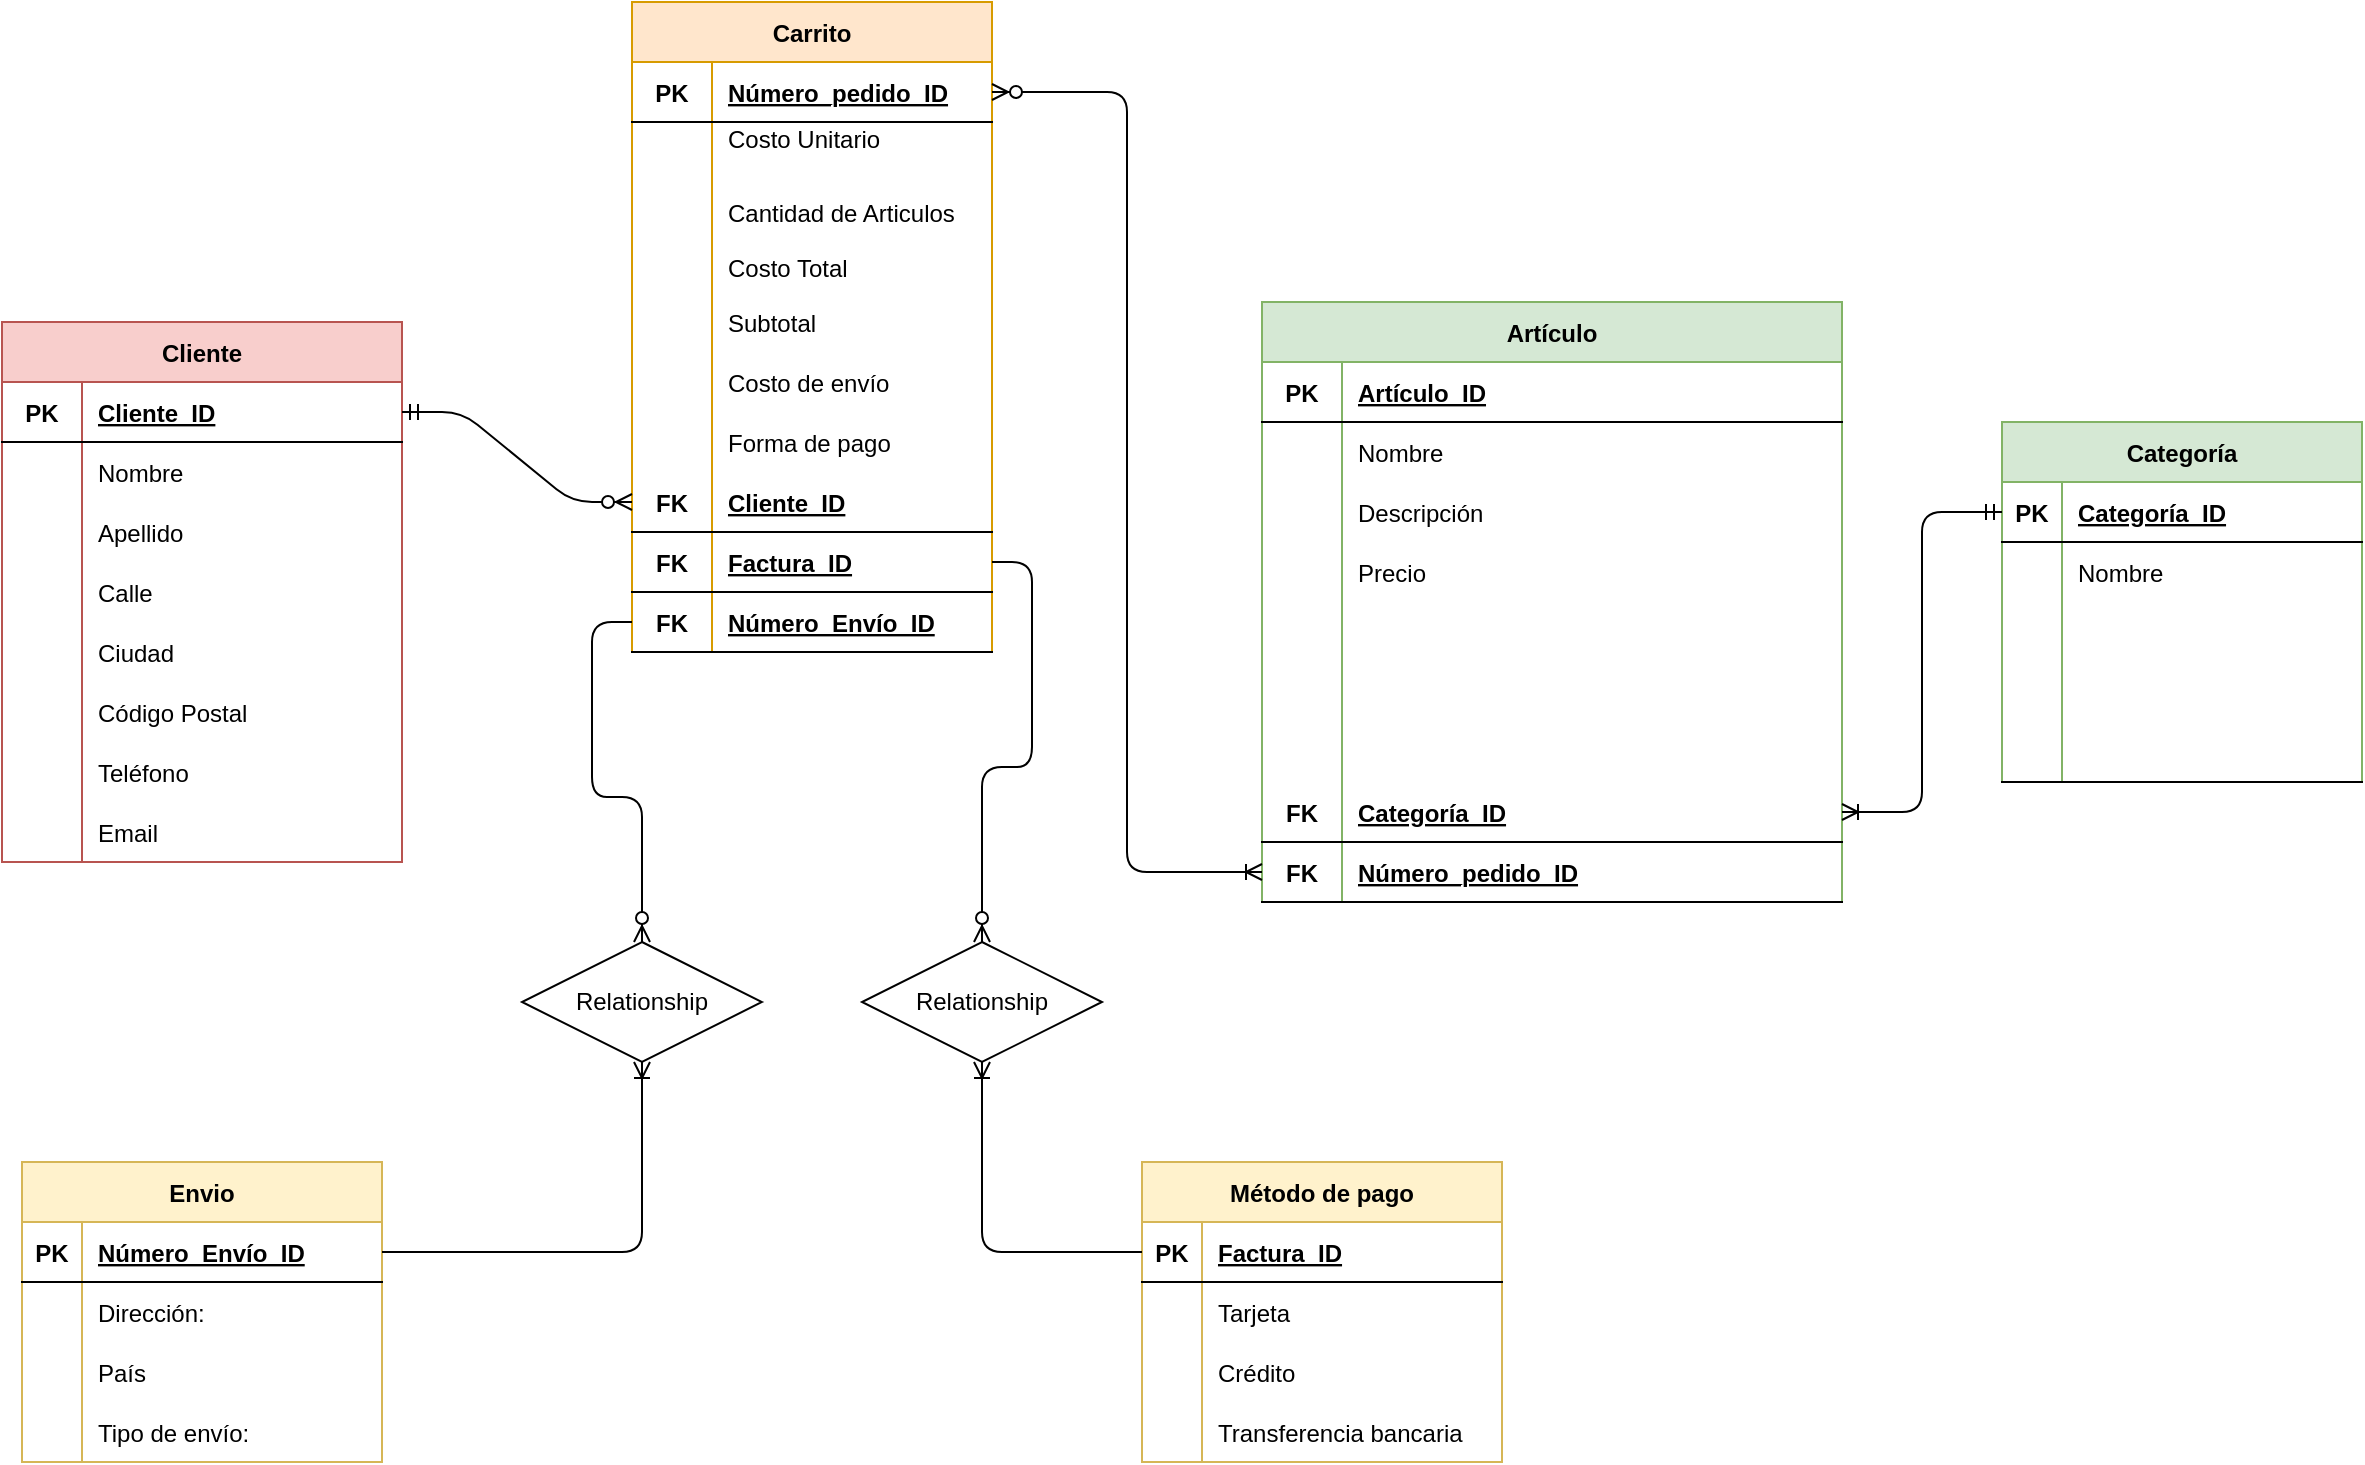 <mxfile version="14.9.6" type="github">
  <diagram id="R2lEEEUBdFMjLlhIrx00" name="Page-1">
    <mxGraphModel dx="1422" dy="1892" grid="1" gridSize="10" guides="1" tooltips="1" connect="1" arrows="1" fold="1" page="1" pageScale="1" pageWidth="850" pageHeight="1100" math="0" shadow="0" extFonts="Permanent Marker^https://fonts.googleapis.com/css?family=Permanent+Marker">
      <root>
        <mxCell id="0" />
        <mxCell id="1" parent="0" />
        <mxCell id="8qMZSl2w72M0ZXSHSbLx-2" value="Cliente" style="shape=table;startSize=30;container=1;collapsible=1;childLayout=tableLayout;fixedRows=1;rowLines=0;fontStyle=1;align=center;resizeLast=1;fillColor=#f8cecc;strokeColor=#b85450;" parent="1" vertex="1">
          <mxGeometry x="20" y="-200" width="200" height="270" as="geometry" />
        </mxCell>
        <mxCell id="8qMZSl2w72M0ZXSHSbLx-3" value="" style="shape=partialRectangle;collapsible=0;dropTarget=0;pointerEvents=0;fillColor=none;top=0;left=0;bottom=1;right=0;points=[[0,0.5],[1,0.5]];portConstraint=eastwest;" parent="8qMZSl2w72M0ZXSHSbLx-2" vertex="1">
          <mxGeometry y="30" width="200" height="30" as="geometry" />
        </mxCell>
        <mxCell id="8qMZSl2w72M0ZXSHSbLx-4" value="PK" style="shape=partialRectangle;connectable=0;fillColor=none;top=0;left=0;bottom=0;right=0;fontStyle=1;overflow=hidden;" parent="8qMZSl2w72M0ZXSHSbLx-3" vertex="1">
          <mxGeometry width="40" height="30" as="geometry" />
        </mxCell>
        <mxCell id="8qMZSl2w72M0ZXSHSbLx-5" value="Cliente_ID" style="shape=partialRectangle;connectable=0;fillColor=none;top=0;left=0;bottom=0;right=0;align=left;spacingLeft=6;fontStyle=5;overflow=hidden;" parent="8qMZSl2w72M0ZXSHSbLx-3" vertex="1">
          <mxGeometry x="40" width="160" height="30" as="geometry" />
        </mxCell>
        <mxCell id="8qMZSl2w72M0ZXSHSbLx-6" value="" style="shape=partialRectangle;collapsible=0;dropTarget=0;pointerEvents=0;fillColor=none;top=0;left=0;bottom=0;right=0;points=[[0,0.5],[1,0.5]];portConstraint=eastwest;" parent="8qMZSl2w72M0ZXSHSbLx-2" vertex="1">
          <mxGeometry y="60" width="200" height="30" as="geometry" />
        </mxCell>
        <mxCell id="8qMZSl2w72M0ZXSHSbLx-7" value="" style="shape=partialRectangle;connectable=0;fillColor=none;top=0;left=0;bottom=0;right=0;editable=1;overflow=hidden;" parent="8qMZSl2w72M0ZXSHSbLx-6" vertex="1">
          <mxGeometry width="40" height="30" as="geometry" />
        </mxCell>
        <mxCell id="8qMZSl2w72M0ZXSHSbLx-8" value="Nombre" style="shape=partialRectangle;connectable=0;fillColor=none;top=0;left=0;bottom=0;right=0;align=left;spacingLeft=6;overflow=hidden;" parent="8qMZSl2w72M0ZXSHSbLx-6" vertex="1">
          <mxGeometry x="40" width="160" height="30" as="geometry" />
        </mxCell>
        <mxCell id="8qMZSl2w72M0ZXSHSbLx-9" value="" style="shape=partialRectangle;collapsible=0;dropTarget=0;pointerEvents=0;fillColor=none;top=0;left=0;bottom=0;right=0;points=[[0,0.5],[1,0.5]];portConstraint=eastwest;" parent="8qMZSl2w72M0ZXSHSbLx-2" vertex="1">
          <mxGeometry y="90" width="200" height="30" as="geometry" />
        </mxCell>
        <mxCell id="8qMZSl2w72M0ZXSHSbLx-10" value="" style="shape=partialRectangle;connectable=0;fillColor=none;top=0;left=0;bottom=0;right=0;editable=1;overflow=hidden;" parent="8qMZSl2w72M0ZXSHSbLx-9" vertex="1">
          <mxGeometry width="40" height="30" as="geometry" />
        </mxCell>
        <mxCell id="8qMZSl2w72M0ZXSHSbLx-11" value="Apellido" style="shape=partialRectangle;connectable=0;fillColor=none;top=0;left=0;bottom=0;right=0;align=left;spacingLeft=6;overflow=hidden;" parent="8qMZSl2w72M0ZXSHSbLx-9" vertex="1">
          <mxGeometry x="40" width="160" height="30" as="geometry" />
        </mxCell>
        <mxCell id="8qMZSl2w72M0ZXSHSbLx-12" value="" style="shape=partialRectangle;collapsible=0;dropTarget=0;pointerEvents=0;fillColor=none;top=0;left=0;bottom=0;right=0;points=[[0,0.5],[1,0.5]];portConstraint=eastwest;" parent="8qMZSl2w72M0ZXSHSbLx-2" vertex="1">
          <mxGeometry y="120" width="200" height="30" as="geometry" />
        </mxCell>
        <mxCell id="8qMZSl2w72M0ZXSHSbLx-13" value="" style="shape=partialRectangle;connectable=0;fillColor=none;top=0;left=0;bottom=0;right=0;editable=1;overflow=hidden;" parent="8qMZSl2w72M0ZXSHSbLx-12" vertex="1">
          <mxGeometry width="40" height="30" as="geometry" />
        </mxCell>
        <mxCell id="8qMZSl2w72M0ZXSHSbLx-14" value="Calle" style="shape=partialRectangle;connectable=0;fillColor=none;top=0;left=0;bottom=0;right=0;align=left;spacingLeft=6;overflow=hidden;" parent="8qMZSl2w72M0ZXSHSbLx-12" vertex="1">
          <mxGeometry x="40" width="160" height="30" as="geometry" />
        </mxCell>
        <mxCell id="8qMZSl2w72M0ZXSHSbLx-15" value="" style="shape=partialRectangle;collapsible=0;dropTarget=0;pointerEvents=0;fillColor=none;top=0;left=0;bottom=0;right=0;points=[[0,0.5],[1,0.5]];portConstraint=eastwest;" parent="8qMZSl2w72M0ZXSHSbLx-2" vertex="1">
          <mxGeometry y="150" width="200" height="30" as="geometry" />
        </mxCell>
        <mxCell id="8qMZSl2w72M0ZXSHSbLx-16" value="" style="shape=partialRectangle;connectable=0;fillColor=none;top=0;left=0;bottom=0;right=0;editable=1;overflow=hidden;" parent="8qMZSl2w72M0ZXSHSbLx-15" vertex="1">
          <mxGeometry width="40" height="30" as="geometry" />
        </mxCell>
        <mxCell id="8qMZSl2w72M0ZXSHSbLx-17" value="Ciudad" style="shape=partialRectangle;connectable=0;fillColor=none;top=0;left=0;bottom=0;right=0;align=left;spacingLeft=6;overflow=hidden;" parent="8qMZSl2w72M0ZXSHSbLx-15" vertex="1">
          <mxGeometry x="40" width="160" height="30" as="geometry" />
        </mxCell>
        <mxCell id="8qMZSl2w72M0ZXSHSbLx-41" value="" style="shape=partialRectangle;collapsible=0;dropTarget=0;pointerEvents=0;fillColor=none;top=0;left=0;bottom=0;right=0;points=[[0,0.5],[1,0.5]];portConstraint=eastwest;" parent="8qMZSl2w72M0ZXSHSbLx-2" vertex="1">
          <mxGeometry y="180" width="200" height="30" as="geometry" />
        </mxCell>
        <mxCell id="8qMZSl2w72M0ZXSHSbLx-42" value="" style="shape=partialRectangle;connectable=0;fillColor=none;top=0;left=0;bottom=0;right=0;editable=1;overflow=hidden;" parent="8qMZSl2w72M0ZXSHSbLx-41" vertex="1">
          <mxGeometry width="40" height="30" as="geometry" />
        </mxCell>
        <mxCell id="8qMZSl2w72M0ZXSHSbLx-43" value="Código Postal" style="shape=partialRectangle;connectable=0;fillColor=none;top=0;left=0;bottom=0;right=0;align=left;spacingLeft=6;overflow=hidden;" parent="8qMZSl2w72M0ZXSHSbLx-41" vertex="1">
          <mxGeometry x="40" width="160" height="30" as="geometry" />
        </mxCell>
        <mxCell id="8qMZSl2w72M0ZXSHSbLx-144" value="" style="shape=partialRectangle;collapsible=0;dropTarget=0;pointerEvents=0;fillColor=none;top=0;left=0;bottom=0;right=0;points=[[0,0.5],[1,0.5]];portConstraint=eastwest;" parent="8qMZSl2w72M0ZXSHSbLx-2" vertex="1">
          <mxGeometry y="210" width="200" height="30" as="geometry" />
        </mxCell>
        <mxCell id="8qMZSl2w72M0ZXSHSbLx-145" value="" style="shape=partialRectangle;connectable=0;fillColor=none;top=0;left=0;bottom=0;right=0;editable=1;overflow=hidden;" parent="8qMZSl2w72M0ZXSHSbLx-144" vertex="1">
          <mxGeometry width="40" height="30" as="geometry" />
        </mxCell>
        <mxCell id="8qMZSl2w72M0ZXSHSbLx-146" value="Teléfono" style="shape=partialRectangle;connectable=0;fillColor=none;top=0;left=0;bottom=0;right=0;align=left;spacingLeft=6;overflow=hidden;" parent="8qMZSl2w72M0ZXSHSbLx-144" vertex="1">
          <mxGeometry x="40" width="160" height="30" as="geometry" />
        </mxCell>
        <mxCell id="ou8u_R4mCSpkv_FPPveC-1" value="" style="shape=partialRectangle;collapsible=0;dropTarget=0;pointerEvents=0;fillColor=none;top=0;left=0;bottom=0;right=0;points=[[0,0.5],[1,0.5]];portConstraint=eastwest;" vertex="1" parent="8qMZSl2w72M0ZXSHSbLx-2">
          <mxGeometry y="240" width="200" height="30" as="geometry" />
        </mxCell>
        <mxCell id="ou8u_R4mCSpkv_FPPveC-2" value="" style="shape=partialRectangle;connectable=0;fillColor=none;top=0;left=0;bottom=0;right=0;editable=1;overflow=hidden;" vertex="1" parent="ou8u_R4mCSpkv_FPPveC-1">
          <mxGeometry width="40" height="30" as="geometry" />
        </mxCell>
        <mxCell id="ou8u_R4mCSpkv_FPPveC-3" value="Email" style="shape=partialRectangle;connectable=0;fillColor=none;top=0;left=0;bottom=0;right=0;align=left;spacingLeft=6;overflow=hidden;" vertex="1" parent="ou8u_R4mCSpkv_FPPveC-1">
          <mxGeometry x="40" width="160" height="30" as="geometry" />
        </mxCell>
        <mxCell id="8qMZSl2w72M0ZXSHSbLx-18" value="Artículo" style="shape=table;startSize=30;container=1;collapsible=1;childLayout=tableLayout;fixedRows=1;rowLines=0;fontStyle=1;align=center;resizeLast=1;fillColor=#d5e8d4;strokeColor=#82b366;" parent="1" vertex="1">
          <mxGeometry x="650" y="-210" width="290" height="300" as="geometry">
            <mxRectangle x="650" y="40" width="80" height="30" as="alternateBounds" />
          </mxGeometry>
        </mxCell>
        <mxCell id="8qMZSl2w72M0ZXSHSbLx-19" value="" style="shape=partialRectangle;collapsible=0;dropTarget=0;pointerEvents=0;fillColor=none;top=0;left=0;bottom=1;right=0;points=[[0,0.5],[1,0.5]];portConstraint=eastwest;" parent="8qMZSl2w72M0ZXSHSbLx-18" vertex="1">
          <mxGeometry y="30" width="290" height="30" as="geometry" />
        </mxCell>
        <mxCell id="8qMZSl2w72M0ZXSHSbLx-20" value="PK" style="shape=partialRectangle;connectable=0;fillColor=none;top=0;left=0;bottom=0;right=0;fontStyle=1;overflow=hidden;" parent="8qMZSl2w72M0ZXSHSbLx-19" vertex="1">
          <mxGeometry width="40" height="30" as="geometry" />
        </mxCell>
        <mxCell id="8qMZSl2w72M0ZXSHSbLx-21" value="Artículo_ID" style="shape=partialRectangle;connectable=0;fillColor=none;top=0;left=0;bottom=0;right=0;align=left;spacingLeft=6;fontStyle=5;overflow=hidden;" parent="8qMZSl2w72M0ZXSHSbLx-19" vertex="1">
          <mxGeometry x="40" width="250" height="30" as="geometry" />
        </mxCell>
        <mxCell id="8qMZSl2w72M0ZXSHSbLx-22" value="" style="shape=partialRectangle;collapsible=0;dropTarget=0;pointerEvents=0;fillColor=none;top=0;left=0;bottom=0;right=0;points=[[0,0.5],[1,0.5]];portConstraint=eastwest;" parent="8qMZSl2w72M0ZXSHSbLx-18" vertex="1">
          <mxGeometry y="60" width="290" height="30" as="geometry" />
        </mxCell>
        <mxCell id="8qMZSl2w72M0ZXSHSbLx-23" value="" style="shape=partialRectangle;connectable=0;fillColor=none;top=0;left=0;bottom=0;right=0;editable=1;overflow=hidden;" parent="8qMZSl2w72M0ZXSHSbLx-22" vertex="1">
          <mxGeometry width="40" height="30" as="geometry" />
        </mxCell>
        <mxCell id="8qMZSl2w72M0ZXSHSbLx-24" value="Nombre" style="shape=partialRectangle;connectable=0;fillColor=none;top=0;left=0;bottom=0;right=0;align=left;spacingLeft=6;overflow=hidden;" parent="8qMZSl2w72M0ZXSHSbLx-22" vertex="1">
          <mxGeometry x="40" width="250" height="30" as="geometry" />
        </mxCell>
        <mxCell id="8qMZSl2w72M0ZXSHSbLx-25" value="" style="shape=partialRectangle;collapsible=0;dropTarget=0;pointerEvents=0;fillColor=none;top=0;left=0;bottom=0;right=0;points=[[0,0.5],[1,0.5]];portConstraint=eastwest;" parent="8qMZSl2w72M0ZXSHSbLx-18" vertex="1">
          <mxGeometry y="90" width="290" height="30" as="geometry" />
        </mxCell>
        <mxCell id="8qMZSl2w72M0ZXSHSbLx-26" value="" style="shape=partialRectangle;connectable=0;fillColor=none;top=0;left=0;bottom=0;right=0;editable=1;overflow=hidden;" parent="8qMZSl2w72M0ZXSHSbLx-25" vertex="1">
          <mxGeometry width="40" height="30" as="geometry" />
        </mxCell>
        <mxCell id="8qMZSl2w72M0ZXSHSbLx-27" value="Descripción" style="shape=partialRectangle;connectable=0;fillColor=none;top=0;left=0;bottom=0;right=0;align=left;spacingLeft=6;overflow=hidden;" parent="8qMZSl2w72M0ZXSHSbLx-25" vertex="1">
          <mxGeometry x="40" width="250" height="30" as="geometry" />
        </mxCell>
        <mxCell id="8qMZSl2w72M0ZXSHSbLx-31" value="" style="shape=partialRectangle;collapsible=0;dropTarget=0;pointerEvents=0;fillColor=none;top=0;left=0;bottom=0;right=0;points=[[0,0.5],[1,0.5]];portConstraint=eastwest;" parent="8qMZSl2w72M0ZXSHSbLx-18" vertex="1">
          <mxGeometry y="120" width="290" height="30" as="geometry" />
        </mxCell>
        <mxCell id="8qMZSl2w72M0ZXSHSbLx-32" value="" style="shape=partialRectangle;connectable=0;fillColor=none;top=0;left=0;bottom=0;right=0;editable=1;overflow=hidden;" parent="8qMZSl2w72M0ZXSHSbLx-31" vertex="1">
          <mxGeometry width="40" height="30" as="geometry" />
        </mxCell>
        <mxCell id="8qMZSl2w72M0ZXSHSbLx-33" value="Precio" style="shape=partialRectangle;connectable=0;fillColor=none;top=0;left=0;bottom=0;right=0;align=left;spacingLeft=6;overflow=hidden;" parent="8qMZSl2w72M0ZXSHSbLx-31" vertex="1">
          <mxGeometry x="40" width="250" height="30" as="geometry" />
        </mxCell>
        <mxCell id="8qMZSl2w72M0ZXSHSbLx-35" value="" style="shape=partialRectangle;collapsible=0;dropTarget=0;pointerEvents=0;fillColor=none;top=0;left=0;bottom=0;right=0;points=[[0,0.5],[1,0.5]];portConstraint=eastwest;" parent="8qMZSl2w72M0ZXSHSbLx-18" vertex="1">
          <mxGeometry y="150" width="290" height="30" as="geometry" />
        </mxCell>
        <mxCell id="8qMZSl2w72M0ZXSHSbLx-36" value="" style="shape=partialRectangle;connectable=0;fillColor=none;top=0;left=0;bottom=0;right=0;editable=1;overflow=hidden;" parent="8qMZSl2w72M0ZXSHSbLx-35" vertex="1">
          <mxGeometry width="40" height="30" as="geometry" />
        </mxCell>
        <mxCell id="8qMZSl2w72M0ZXSHSbLx-37" value="" style="shape=partialRectangle;connectable=0;fillColor=none;top=0;left=0;bottom=0;right=0;align=left;spacingLeft=6;overflow=hidden;" parent="8qMZSl2w72M0ZXSHSbLx-35" vertex="1">
          <mxGeometry x="40" width="250" height="30" as="geometry" />
        </mxCell>
        <mxCell id="8qMZSl2w72M0ZXSHSbLx-38" value="" style="shape=partialRectangle;collapsible=0;dropTarget=0;pointerEvents=0;fillColor=none;top=0;left=0;bottom=0;right=0;points=[[0,0.5],[1,0.5]];portConstraint=eastwest;" parent="8qMZSl2w72M0ZXSHSbLx-18" vertex="1">
          <mxGeometry y="180" width="290" height="30" as="geometry" />
        </mxCell>
        <mxCell id="8qMZSl2w72M0ZXSHSbLx-39" value="" style="shape=partialRectangle;connectable=0;fillColor=none;top=0;left=0;bottom=0;right=0;editable=1;overflow=hidden;" parent="8qMZSl2w72M0ZXSHSbLx-38" vertex="1">
          <mxGeometry width="40" height="30" as="geometry" />
        </mxCell>
        <mxCell id="8qMZSl2w72M0ZXSHSbLx-40" value="" style="shape=partialRectangle;connectable=0;fillColor=none;top=0;left=0;bottom=0;right=0;align=left;spacingLeft=6;overflow=hidden;" parent="8qMZSl2w72M0ZXSHSbLx-38" vertex="1">
          <mxGeometry x="40" width="250" height="30" as="geometry" />
        </mxCell>
        <mxCell id="8qMZSl2w72M0ZXSHSbLx-166" value="" style="shape=partialRectangle;collapsible=0;dropTarget=0;pointerEvents=0;fillColor=none;top=0;left=0;bottom=0;right=0;points=[[0,0.5],[1,0.5]];portConstraint=eastwest;" parent="8qMZSl2w72M0ZXSHSbLx-18" vertex="1">
          <mxGeometry y="210" width="290" height="30" as="geometry" />
        </mxCell>
        <mxCell id="8qMZSl2w72M0ZXSHSbLx-167" value="" style="shape=partialRectangle;connectable=0;fillColor=none;top=0;left=0;bottom=0;right=0;editable=1;overflow=hidden;" parent="8qMZSl2w72M0ZXSHSbLx-166" vertex="1">
          <mxGeometry width="40" height="30" as="geometry" />
        </mxCell>
        <mxCell id="8qMZSl2w72M0ZXSHSbLx-168" value="" style="shape=partialRectangle;connectable=0;fillColor=none;top=0;left=0;bottom=0;right=0;align=left;spacingLeft=6;overflow=hidden;" parent="8qMZSl2w72M0ZXSHSbLx-166" vertex="1">
          <mxGeometry x="40" width="250" height="30" as="geometry" />
        </mxCell>
        <mxCell id="8qMZSl2w72M0ZXSHSbLx-163" value="" style="shape=partialRectangle;collapsible=0;dropTarget=0;pointerEvents=0;fillColor=none;top=0;left=0;bottom=1;right=0;points=[[0,0.5],[1,0.5]];portConstraint=eastwest;" parent="8qMZSl2w72M0ZXSHSbLx-18" vertex="1">
          <mxGeometry y="240" width="290" height="30" as="geometry" />
        </mxCell>
        <mxCell id="8qMZSl2w72M0ZXSHSbLx-164" value="FK" style="shape=partialRectangle;connectable=0;fillColor=none;top=0;left=0;bottom=0;right=0;fontStyle=1;overflow=hidden;" parent="8qMZSl2w72M0ZXSHSbLx-163" vertex="1">
          <mxGeometry width="40" height="30" as="geometry" />
        </mxCell>
        <mxCell id="8qMZSl2w72M0ZXSHSbLx-165" value="Categoría_ID" style="shape=partialRectangle;connectable=0;fillColor=none;top=0;left=0;bottom=0;right=0;align=left;spacingLeft=6;fontStyle=5;overflow=hidden;" parent="8qMZSl2w72M0ZXSHSbLx-163" vertex="1">
          <mxGeometry x="40" width="250" height="30" as="geometry" />
        </mxCell>
        <mxCell id="8qMZSl2w72M0ZXSHSbLx-187" value="" style="shape=partialRectangle;collapsible=0;dropTarget=0;pointerEvents=0;fillColor=none;top=0;left=0;bottom=1;right=0;points=[[0,0.5],[1,0.5]];portConstraint=eastwest;" parent="8qMZSl2w72M0ZXSHSbLx-18" vertex="1">
          <mxGeometry y="270" width="290" height="30" as="geometry" />
        </mxCell>
        <mxCell id="8qMZSl2w72M0ZXSHSbLx-188" value="FK" style="shape=partialRectangle;connectable=0;fillColor=none;top=0;left=0;bottom=0;right=0;fontStyle=1;overflow=hidden;" parent="8qMZSl2w72M0ZXSHSbLx-187" vertex="1">
          <mxGeometry width="40" height="30" as="geometry" />
        </mxCell>
        <mxCell id="8qMZSl2w72M0ZXSHSbLx-189" value="Número_pedido_ID" style="shape=partialRectangle;connectable=0;fillColor=none;top=0;left=0;bottom=0;right=0;align=left;spacingLeft=6;fontStyle=5;overflow=hidden;" parent="8qMZSl2w72M0ZXSHSbLx-187" vertex="1">
          <mxGeometry x="40" width="250" height="30" as="geometry" />
        </mxCell>
        <mxCell id="8qMZSl2w72M0ZXSHSbLx-44" value="Carrito" style="shape=table;startSize=30;container=1;collapsible=1;childLayout=tableLayout;fixedRows=1;rowLines=0;fontStyle=1;align=center;resizeLast=1;fillColor=#ffe6cc;strokeColor=#d79b00;" parent="1" vertex="1">
          <mxGeometry x="335" y="-360" width="180" height="325" as="geometry" />
        </mxCell>
        <mxCell id="8qMZSl2w72M0ZXSHSbLx-57" value="" style="shape=partialRectangle;collapsible=0;dropTarget=0;pointerEvents=0;fillColor=none;top=0;left=0;bottom=1;right=0;points=[[0,0.5],[1,0.5]];portConstraint=eastwest;" parent="8qMZSl2w72M0ZXSHSbLx-44" vertex="1">
          <mxGeometry y="30" width="180" height="30" as="geometry" />
        </mxCell>
        <mxCell id="8qMZSl2w72M0ZXSHSbLx-58" value="PK" style="shape=partialRectangle;connectable=0;fillColor=none;top=0;left=0;bottom=0;right=0;fontStyle=1;overflow=hidden;" parent="8qMZSl2w72M0ZXSHSbLx-57" vertex="1">
          <mxGeometry width="40" height="30" as="geometry" />
        </mxCell>
        <mxCell id="8qMZSl2w72M0ZXSHSbLx-59" value="Número_pedido_ID" style="shape=partialRectangle;connectable=0;fillColor=none;top=0;left=0;bottom=0;right=0;align=left;spacingLeft=6;fontStyle=5;overflow=hidden;" parent="8qMZSl2w72M0ZXSHSbLx-57" vertex="1">
          <mxGeometry x="40" width="140" height="30" as="geometry" />
        </mxCell>
        <mxCell id="8qMZSl2w72M0ZXSHSbLx-48" value="" style="shape=partialRectangle;collapsible=0;dropTarget=0;pointerEvents=0;fillColor=none;top=0;left=0;bottom=0;right=0;points=[[0,0.5],[1,0.5]];portConstraint=eastwest;" parent="8qMZSl2w72M0ZXSHSbLx-44" vertex="1">
          <mxGeometry y="60" width="180" height="30" as="geometry" />
        </mxCell>
        <mxCell id="8qMZSl2w72M0ZXSHSbLx-49" value="" style="shape=partialRectangle;connectable=0;fillColor=none;top=0;left=0;bottom=0;right=0;editable=1;overflow=hidden;" parent="8qMZSl2w72M0ZXSHSbLx-48" vertex="1">
          <mxGeometry width="40" height="30" as="geometry" />
        </mxCell>
        <mxCell id="8qMZSl2w72M0ZXSHSbLx-50" value="Costo Unitario&#xa;" style="shape=partialRectangle;connectable=0;fillColor=none;top=0;left=0;bottom=0;right=0;align=left;spacingLeft=6;overflow=hidden;" parent="8qMZSl2w72M0ZXSHSbLx-48" vertex="1">
          <mxGeometry x="40" width="140" height="30" as="geometry" />
        </mxCell>
        <mxCell id="8qMZSl2w72M0ZXSHSbLx-51" value="" style="shape=partialRectangle;collapsible=0;dropTarget=0;pointerEvents=0;fillColor=none;top=0;left=0;bottom=0;right=0;points=[[0,0.5],[1,0.5]];portConstraint=eastwest;" parent="8qMZSl2w72M0ZXSHSbLx-44" vertex="1">
          <mxGeometry y="90" width="180" height="30" as="geometry" />
        </mxCell>
        <mxCell id="8qMZSl2w72M0ZXSHSbLx-52" value="" style="shape=partialRectangle;connectable=0;fillColor=none;top=0;left=0;bottom=0;right=0;editable=1;overflow=hidden;" parent="8qMZSl2w72M0ZXSHSbLx-51" vertex="1">
          <mxGeometry width="40" height="30" as="geometry" />
        </mxCell>
        <mxCell id="8qMZSl2w72M0ZXSHSbLx-53" value="Cantidad de Articulos" style="shape=partialRectangle;connectable=0;fillColor=none;top=0;left=0;bottom=0;right=0;align=left;spacingLeft=6;overflow=hidden;" parent="8qMZSl2w72M0ZXSHSbLx-51" vertex="1">
          <mxGeometry x="40" width="140" height="30" as="geometry" />
        </mxCell>
        <mxCell id="8qMZSl2w72M0ZXSHSbLx-60" value="" style="shape=partialRectangle;collapsible=0;dropTarget=0;pointerEvents=0;fillColor=none;top=0;left=0;bottom=0;right=0;points=[[0,0.5],[1,0.5]];portConstraint=eastwest;" parent="8qMZSl2w72M0ZXSHSbLx-44" vertex="1">
          <mxGeometry y="120" width="180" height="25" as="geometry" />
        </mxCell>
        <mxCell id="8qMZSl2w72M0ZXSHSbLx-61" value="" style="shape=partialRectangle;connectable=0;fillColor=none;top=0;left=0;bottom=0;right=0;editable=1;overflow=hidden;" parent="8qMZSl2w72M0ZXSHSbLx-60" vertex="1">
          <mxGeometry width="40" height="25" as="geometry" />
        </mxCell>
        <mxCell id="8qMZSl2w72M0ZXSHSbLx-62" value="Costo Total" style="shape=partialRectangle;connectable=0;fillColor=none;top=0;left=0;bottom=0;right=0;align=left;spacingLeft=6;overflow=hidden;" parent="8qMZSl2w72M0ZXSHSbLx-60" vertex="1">
          <mxGeometry x="40" width="140" height="25" as="geometry" />
        </mxCell>
        <mxCell id="ou8u_R4mCSpkv_FPPveC-4" value="" style="shape=partialRectangle;collapsible=0;dropTarget=0;pointerEvents=0;fillColor=none;top=0;left=0;bottom=0;right=0;points=[[0,0.5],[1,0.5]];portConstraint=eastwest;" vertex="1" parent="8qMZSl2w72M0ZXSHSbLx-44">
          <mxGeometry y="145" width="180" height="30" as="geometry" />
        </mxCell>
        <mxCell id="ou8u_R4mCSpkv_FPPveC-5" value="" style="shape=partialRectangle;connectable=0;fillColor=none;top=0;left=0;bottom=0;right=0;editable=1;overflow=hidden;" vertex="1" parent="ou8u_R4mCSpkv_FPPveC-4">
          <mxGeometry width="40" height="30" as="geometry" />
        </mxCell>
        <mxCell id="ou8u_R4mCSpkv_FPPveC-6" value="Subtotal" style="shape=partialRectangle;connectable=0;fillColor=none;top=0;left=0;bottom=0;right=0;align=left;spacingLeft=6;overflow=hidden;" vertex="1" parent="ou8u_R4mCSpkv_FPPveC-4">
          <mxGeometry x="40" width="140" height="30" as="geometry" />
        </mxCell>
        <mxCell id="8qMZSl2w72M0ZXSHSbLx-63" value="" style="shape=partialRectangle;collapsible=0;dropTarget=0;pointerEvents=0;fillColor=none;top=0;left=0;bottom=0;right=0;points=[[0,0.5],[1,0.5]];portConstraint=eastwest;" parent="8qMZSl2w72M0ZXSHSbLx-44" vertex="1">
          <mxGeometry y="175" width="180" height="30" as="geometry" />
        </mxCell>
        <mxCell id="8qMZSl2w72M0ZXSHSbLx-64" value="" style="shape=partialRectangle;connectable=0;fillColor=none;top=0;left=0;bottom=0;right=0;editable=1;overflow=hidden;" parent="8qMZSl2w72M0ZXSHSbLx-63" vertex="1">
          <mxGeometry width="40" height="30" as="geometry" />
        </mxCell>
        <mxCell id="8qMZSl2w72M0ZXSHSbLx-65" value="Costo de envío" style="shape=partialRectangle;connectable=0;fillColor=none;top=0;left=0;bottom=0;right=0;align=left;spacingLeft=6;overflow=hidden;" parent="8qMZSl2w72M0ZXSHSbLx-63" vertex="1">
          <mxGeometry x="40" width="140" height="30" as="geometry" />
        </mxCell>
        <mxCell id="ou8u_R4mCSpkv_FPPveC-10" value="" style="shape=partialRectangle;collapsible=0;dropTarget=0;pointerEvents=0;fillColor=none;top=0;left=0;bottom=0;right=0;points=[[0,0.5],[1,0.5]];portConstraint=eastwest;" vertex="1" parent="8qMZSl2w72M0ZXSHSbLx-44">
          <mxGeometry y="205" width="180" height="30" as="geometry" />
        </mxCell>
        <mxCell id="ou8u_R4mCSpkv_FPPveC-11" value="" style="shape=partialRectangle;connectable=0;fillColor=none;top=0;left=0;bottom=0;right=0;editable=1;overflow=hidden;" vertex="1" parent="ou8u_R4mCSpkv_FPPveC-10">
          <mxGeometry width="40" height="30" as="geometry" />
        </mxCell>
        <mxCell id="ou8u_R4mCSpkv_FPPveC-12" value="Forma de pago" style="shape=partialRectangle;connectable=0;fillColor=none;top=0;left=0;bottom=0;right=0;align=left;spacingLeft=6;overflow=hidden;" vertex="1" parent="ou8u_R4mCSpkv_FPPveC-10">
          <mxGeometry x="40" width="140" height="30" as="geometry" />
        </mxCell>
        <mxCell id="8qMZSl2w72M0ZXSHSbLx-45" value="" style="shape=partialRectangle;collapsible=0;dropTarget=0;pointerEvents=0;fillColor=none;top=0;left=0;bottom=1;right=0;points=[[0,0.5],[1,0.5]];portConstraint=eastwest;" parent="8qMZSl2w72M0ZXSHSbLx-44" vertex="1">
          <mxGeometry y="235" width="180" height="30" as="geometry" />
        </mxCell>
        <mxCell id="8qMZSl2w72M0ZXSHSbLx-46" value="FK" style="shape=partialRectangle;connectable=0;fillColor=none;top=0;left=0;bottom=0;right=0;fontStyle=1;overflow=hidden;" parent="8qMZSl2w72M0ZXSHSbLx-45" vertex="1">
          <mxGeometry width="40" height="30" as="geometry" />
        </mxCell>
        <mxCell id="8qMZSl2w72M0ZXSHSbLx-47" value="Cliente_ID" style="shape=partialRectangle;connectable=0;fillColor=none;top=0;left=0;bottom=0;right=0;align=left;spacingLeft=6;fontStyle=5;overflow=hidden;" parent="8qMZSl2w72M0ZXSHSbLx-45" vertex="1">
          <mxGeometry x="40" width="140" height="30" as="geometry" />
        </mxCell>
        <mxCell id="8qMZSl2w72M0ZXSHSbLx-194" value="" style="shape=partialRectangle;collapsible=0;dropTarget=0;pointerEvents=0;fillColor=none;top=0;left=0;bottom=1;right=0;points=[[0,0.5],[1,0.5]];portConstraint=eastwest;" parent="8qMZSl2w72M0ZXSHSbLx-44" vertex="1">
          <mxGeometry y="265" width="180" height="30" as="geometry" />
        </mxCell>
        <mxCell id="8qMZSl2w72M0ZXSHSbLx-195" value="FK" style="shape=partialRectangle;connectable=0;fillColor=none;top=0;left=0;bottom=0;right=0;fontStyle=1;overflow=hidden;" parent="8qMZSl2w72M0ZXSHSbLx-194" vertex="1">
          <mxGeometry width="40" height="30" as="geometry" />
        </mxCell>
        <mxCell id="8qMZSl2w72M0ZXSHSbLx-196" value="Factura_ID" style="shape=partialRectangle;connectable=0;fillColor=none;top=0;left=0;bottom=0;right=0;align=left;spacingLeft=6;fontStyle=5;overflow=hidden;" parent="8qMZSl2w72M0ZXSHSbLx-194" vertex="1">
          <mxGeometry x="40" width="140" height="30" as="geometry" />
        </mxCell>
        <mxCell id="8qMZSl2w72M0ZXSHSbLx-203" value="" style="shape=partialRectangle;collapsible=0;dropTarget=0;pointerEvents=0;fillColor=none;top=0;left=0;bottom=1;right=0;points=[[0,0.5],[1,0.5]];portConstraint=eastwest;" parent="8qMZSl2w72M0ZXSHSbLx-44" vertex="1">
          <mxGeometry y="295" width="180" height="30" as="geometry" />
        </mxCell>
        <mxCell id="8qMZSl2w72M0ZXSHSbLx-204" value="FK" style="shape=partialRectangle;connectable=0;fillColor=none;top=0;left=0;bottom=0;right=0;fontStyle=1;overflow=hidden;" parent="8qMZSl2w72M0ZXSHSbLx-203" vertex="1">
          <mxGeometry width="40" height="30" as="geometry" />
        </mxCell>
        <mxCell id="8qMZSl2w72M0ZXSHSbLx-205" value="Número_Envío_ID" style="shape=partialRectangle;connectable=0;fillColor=none;top=0;left=0;bottom=0;right=0;align=left;spacingLeft=6;fontStyle=5;overflow=hidden;" parent="8qMZSl2w72M0ZXSHSbLx-203" vertex="1">
          <mxGeometry x="40" width="140" height="30" as="geometry" />
        </mxCell>
        <mxCell id="8qMZSl2w72M0ZXSHSbLx-79" value="Categoría" style="shape=table;startSize=30;container=1;collapsible=1;childLayout=tableLayout;fixedRows=1;rowLines=0;fontStyle=1;align=center;resizeLast=1;fillColor=#d5e8d4;strokeColor=#82b366;" parent="1" vertex="1">
          <mxGeometry x="1020" y="-150" width="180" height="180" as="geometry" />
        </mxCell>
        <mxCell id="8qMZSl2w72M0ZXSHSbLx-80" value="" style="shape=partialRectangle;collapsible=0;dropTarget=0;pointerEvents=0;fillColor=none;top=0;left=0;bottom=1;right=0;points=[[0,0.5],[1,0.5]];portConstraint=eastwest;" parent="8qMZSl2w72M0ZXSHSbLx-79" vertex="1">
          <mxGeometry y="30" width="180" height="30" as="geometry" />
        </mxCell>
        <mxCell id="8qMZSl2w72M0ZXSHSbLx-81" value="PK" style="shape=partialRectangle;connectable=0;fillColor=none;top=0;left=0;bottom=0;right=0;fontStyle=1;overflow=hidden;" parent="8qMZSl2w72M0ZXSHSbLx-80" vertex="1">
          <mxGeometry width="30" height="30" as="geometry" />
        </mxCell>
        <mxCell id="8qMZSl2w72M0ZXSHSbLx-82" value="Categoría_ID" style="shape=partialRectangle;connectable=0;fillColor=none;top=0;left=0;bottom=0;right=0;align=left;spacingLeft=6;fontStyle=5;overflow=hidden;" parent="8qMZSl2w72M0ZXSHSbLx-80" vertex="1">
          <mxGeometry x="30" width="150" height="30" as="geometry" />
        </mxCell>
        <mxCell id="8qMZSl2w72M0ZXSHSbLx-83" value="" style="shape=partialRectangle;collapsible=0;dropTarget=0;pointerEvents=0;fillColor=none;top=0;left=0;bottom=0;right=0;points=[[0,0.5],[1,0.5]];portConstraint=eastwest;" parent="8qMZSl2w72M0ZXSHSbLx-79" vertex="1">
          <mxGeometry y="60" width="180" height="30" as="geometry" />
        </mxCell>
        <mxCell id="8qMZSl2w72M0ZXSHSbLx-84" value="" style="shape=partialRectangle;connectable=0;fillColor=none;top=0;left=0;bottom=0;right=0;editable=1;overflow=hidden;" parent="8qMZSl2w72M0ZXSHSbLx-83" vertex="1">
          <mxGeometry width="30" height="30" as="geometry" />
        </mxCell>
        <mxCell id="8qMZSl2w72M0ZXSHSbLx-85" value="Nombre" style="shape=partialRectangle;connectable=0;fillColor=none;top=0;left=0;bottom=0;right=0;align=left;spacingLeft=6;overflow=hidden;" parent="8qMZSl2w72M0ZXSHSbLx-83" vertex="1">
          <mxGeometry x="30" width="150" height="30" as="geometry" />
        </mxCell>
        <mxCell id="8qMZSl2w72M0ZXSHSbLx-86" value="" style="shape=partialRectangle;collapsible=0;dropTarget=0;pointerEvents=0;fillColor=none;top=0;left=0;bottom=0;right=0;points=[[0,0.5],[1,0.5]];portConstraint=eastwest;" parent="8qMZSl2w72M0ZXSHSbLx-79" vertex="1">
          <mxGeometry y="90" width="180" height="30" as="geometry" />
        </mxCell>
        <mxCell id="8qMZSl2w72M0ZXSHSbLx-87" value="" style="shape=partialRectangle;connectable=0;fillColor=none;top=0;left=0;bottom=0;right=0;editable=1;overflow=hidden;" parent="8qMZSl2w72M0ZXSHSbLx-86" vertex="1">
          <mxGeometry width="30" height="30" as="geometry" />
        </mxCell>
        <mxCell id="8qMZSl2w72M0ZXSHSbLx-88" value="" style="shape=partialRectangle;connectable=0;fillColor=none;top=0;left=0;bottom=0;right=0;align=left;spacingLeft=6;overflow=hidden;" parent="8qMZSl2w72M0ZXSHSbLx-86" vertex="1">
          <mxGeometry x="30" width="150" height="30" as="geometry" />
        </mxCell>
        <mxCell id="8qMZSl2w72M0ZXSHSbLx-89" value="" style="shape=partialRectangle;collapsible=0;dropTarget=0;pointerEvents=0;fillColor=none;top=0;left=0;bottom=0;right=0;points=[[0,0.5],[1,0.5]];portConstraint=eastwest;" parent="8qMZSl2w72M0ZXSHSbLx-79" vertex="1">
          <mxGeometry y="120" width="180" height="30" as="geometry" />
        </mxCell>
        <mxCell id="8qMZSl2w72M0ZXSHSbLx-90" value="" style="shape=partialRectangle;connectable=0;fillColor=none;top=0;left=0;bottom=0;right=0;editable=1;overflow=hidden;" parent="8qMZSl2w72M0ZXSHSbLx-89" vertex="1">
          <mxGeometry width="30" height="30" as="geometry" />
        </mxCell>
        <mxCell id="8qMZSl2w72M0ZXSHSbLx-91" value="" style="shape=partialRectangle;connectable=0;fillColor=none;top=0;left=0;bottom=0;right=0;align=left;spacingLeft=6;overflow=hidden;" parent="8qMZSl2w72M0ZXSHSbLx-89" vertex="1">
          <mxGeometry x="30" width="150" height="30" as="geometry" />
        </mxCell>
        <mxCell id="8qMZSl2w72M0ZXSHSbLx-159" value="" style="shape=partialRectangle;collapsible=0;dropTarget=0;pointerEvents=0;fillColor=none;top=0;left=0;bottom=1;right=0;points=[[0,0.5],[1,0.5]];portConstraint=eastwest;" parent="8qMZSl2w72M0ZXSHSbLx-79" vertex="1">
          <mxGeometry y="150" width="180" height="30" as="geometry" />
        </mxCell>
        <mxCell id="8qMZSl2w72M0ZXSHSbLx-160" value="" style="shape=partialRectangle;connectable=0;fillColor=none;top=0;left=0;bottom=0;right=0;fontStyle=1;overflow=hidden;" parent="8qMZSl2w72M0ZXSHSbLx-159" vertex="1">
          <mxGeometry width="30" height="30" as="geometry" />
        </mxCell>
        <mxCell id="8qMZSl2w72M0ZXSHSbLx-161" value="" style="shape=partialRectangle;connectable=0;fillColor=none;top=0;left=0;bottom=0;right=0;align=left;spacingLeft=6;fontStyle=5;overflow=hidden;" parent="8qMZSl2w72M0ZXSHSbLx-159" vertex="1">
          <mxGeometry x="30" width="150" height="30" as="geometry" />
        </mxCell>
        <mxCell id="8qMZSl2w72M0ZXSHSbLx-118" value="Envio" style="shape=table;startSize=30;container=1;collapsible=1;childLayout=tableLayout;fixedRows=1;rowLines=0;fontStyle=1;align=center;resizeLast=1;fillColor=#fff2cc;strokeColor=#d6b656;" parent="1" vertex="1">
          <mxGeometry x="30" y="220" width="180" height="150" as="geometry" />
        </mxCell>
        <mxCell id="8qMZSl2w72M0ZXSHSbLx-119" value="" style="shape=partialRectangle;collapsible=0;dropTarget=0;pointerEvents=0;fillColor=none;top=0;left=0;bottom=1;right=0;points=[[0,0.5],[1,0.5]];portConstraint=eastwest;" parent="8qMZSl2w72M0ZXSHSbLx-118" vertex="1">
          <mxGeometry y="30" width="180" height="30" as="geometry" />
        </mxCell>
        <mxCell id="8qMZSl2w72M0ZXSHSbLx-120" value="PK" style="shape=partialRectangle;connectable=0;fillColor=none;top=0;left=0;bottom=0;right=0;fontStyle=1;overflow=hidden;" parent="8qMZSl2w72M0ZXSHSbLx-119" vertex="1">
          <mxGeometry width="30" height="30" as="geometry" />
        </mxCell>
        <mxCell id="8qMZSl2w72M0ZXSHSbLx-121" value="Número_Envío_ID" style="shape=partialRectangle;connectable=0;fillColor=none;top=0;left=0;bottom=0;right=0;align=left;spacingLeft=6;fontStyle=5;overflow=hidden;" parent="8qMZSl2w72M0ZXSHSbLx-119" vertex="1">
          <mxGeometry x="30" width="150" height="30" as="geometry" />
        </mxCell>
        <mxCell id="8qMZSl2w72M0ZXSHSbLx-122" value="" style="shape=partialRectangle;collapsible=0;dropTarget=0;pointerEvents=0;fillColor=none;top=0;left=0;bottom=0;right=0;points=[[0,0.5],[1,0.5]];portConstraint=eastwest;" parent="8qMZSl2w72M0ZXSHSbLx-118" vertex="1">
          <mxGeometry y="60" width="180" height="30" as="geometry" />
        </mxCell>
        <mxCell id="8qMZSl2w72M0ZXSHSbLx-123" value="" style="shape=partialRectangle;connectable=0;fillColor=none;top=0;left=0;bottom=0;right=0;editable=1;overflow=hidden;" parent="8qMZSl2w72M0ZXSHSbLx-122" vertex="1">
          <mxGeometry width="30" height="30" as="geometry" />
        </mxCell>
        <mxCell id="8qMZSl2w72M0ZXSHSbLx-124" value="Dirección:" style="shape=partialRectangle;connectable=0;fillColor=none;top=0;left=0;bottom=0;right=0;align=left;spacingLeft=6;overflow=hidden;" parent="8qMZSl2w72M0ZXSHSbLx-122" vertex="1">
          <mxGeometry x="30" width="150" height="30" as="geometry" />
        </mxCell>
        <mxCell id="8qMZSl2w72M0ZXSHSbLx-125" value="" style="shape=partialRectangle;collapsible=0;dropTarget=0;pointerEvents=0;fillColor=none;top=0;left=0;bottom=0;right=0;points=[[0,0.5],[1,0.5]];portConstraint=eastwest;" parent="8qMZSl2w72M0ZXSHSbLx-118" vertex="1">
          <mxGeometry y="90" width="180" height="30" as="geometry" />
        </mxCell>
        <mxCell id="8qMZSl2w72M0ZXSHSbLx-126" value="" style="shape=partialRectangle;connectable=0;fillColor=none;top=0;left=0;bottom=0;right=0;editable=1;overflow=hidden;" parent="8qMZSl2w72M0ZXSHSbLx-125" vertex="1">
          <mxGeometry width="30" height="30" as="geometry" />
        </mxCell>
        <mxCell id="8qMZSl2w72M0ZXSHSbLx-127" value="País" style="shape=partialRectangle;connectable=0;fillColor=none;top=0;left=0;bottom=0;right=0;align=left;spacingLeft=6;overflow=hidden;" parent="8qMZSl2w72M0ZXSHSbLx-125" vertex="1">
          <mxGeometry x="30" width="150" height="30" as="geometry" />
        </mxCell>
        <mxCell id="8qMZSl2w72M0ZXSHSbLx-128" value="" style="shape=partialRectangle;collapsible=0;dropTarget=0;pointerEvents=0;fillColor=none;top=0;left=0;bottom=0;right=0;points=[[0,0.5],[1,0.5]];portConstraint=eastwest;" parent="8qMZSl2w72M0ZXSHSbLx-118" vertex="1">
          <mxGeometry y="120" width="180" height="30" as="geometry" />
        </mxCell>
        <mxCell id="8qMZSl2w72M0ZXSHSbLx-129" value="" style="shape=partialRectangle;connectable=0;fillColor=none;top=0;left=0;bottom=0;right=0;editable=1;overflow=hidden;" parent="8qMZSl2w72M0ZXSHSbLx-128" vertex="1">
          <mxGeometry width="30" height="30" as="geometry" />
        </mxCell>
        <mxCell id="8qMZSl2w72M0ZXSHSbLx-130" value="Tipo de envío:" style="shape=partialRectangle;connectable=0;fillColor=none;top=0;left=0;bottom=0;right=0;align=left;spacingLeft=6;overflow=hidden;" parent="8qMZSl2w72M0ZXSHSbLx-128" vertex="1">
          <mxGeometry x="30" width="150" height="30" as="geometry" />
        </mxCell>
        <mxCell id="8qMZSl2w72M0ZXSHSbLx-131" value="Método de pago" style="shape=table;startSize=30;container=1;collapsible=1;childLayout=tableLayout;fixedRows=1;rowLines=0;fontStyle=1;align=center;resizeLast=1;fillColor=#fff2cc;strokeColor=#d6b656;" parent="1" vertex="1">
          <mxGeometry x="590" y="220" width="180" height="150" as="geometry" />
        </mxCell>
        <mxCell id="8qMZSl2w72M0ZXSHSbLx-132" value="" style="shape=partialRectangle;collapsible=0;dropTarget=0;pointerEvents=0;fillColor=none;top=0;left=0;bottom=1;right=0;points=[[0,0.5],[1,0.5]];portConstraint=eastwest;" parent="8qMZSl2w72M0ZXSHSbLx-131" vertex="1">
          <mxGeometry y="30" width="180" height="30" as="geometry" />
        </mxCell>
        <mxCell id="8qMZSl2w72M0ZXSHSbLx-133" value="PK" style="shape=partialRectangle;connectable=0;fillColor=none;top=0;left=0;bottom=0;right=0;fontStyle=1;overflow=hidden;" parent="8qMZSl2w72M0ZXSHSbLx-132" vertex="1">
          <mxGeometry width="30" height="30" as="geometry" />
        </mxCell>
        <mxCell id="8qMZSl2w72M0ZXSHSbLx-134" value="Factura_ID" style="shape=partialRectangle;connectable=0;fillColor=none;top=0;left=0;bottom=0;right=0;align=left;spacingLeft=6;fontStyle=5;overflow=hidden;" parent="8qMZSl2w72M0ZXSHSbLx-132" vertex="1">
          <mxGeometry x="30" width="150" height="30" as="geometry" />
        </mxCell>
        <mxCell id="8qMZSl2w72M0ZXSHSbLx-135" value="" style="shape=partialRectangle;collapsible=0;dropTarget=0;pointerEvents=0;fillColor=none;top=0;left=0;bottom=0;right=0;points=[[0,0.5],[1,0.5]];portConstraint=eastwest;" parent="8qMZSl2w72M0ZXSHSbLx-131" vertex="1">
          <mxGeometry y="60" width="180" height="30" as="geometry" />
        </mxCell>
        <mxCell id="8qMZSl2w72M0ZXSHSbLx-136" value="" style="shape=partialRectangle;connectable=0;fillColor=none;top=0;left=0;bottom=0;right=0;editable=1;overflow=hidden;" parent="8qMZSl2w72M0ZXSHSbLx-135" vertex="1">
          <mxGeometry width="30" height="30" as="geometry" />
        </mxCell>
        <mxCell id="8qMZSl2w72M0ZXSHSbLx-137" value="Tarjeta" style="shape=partialRectangle;connectable=0;fillColor=none;top=0;left=0;bottom=0;right=0;align=left;spacingLeft=6;overflow=hidden;" parent="8qMZSl2w72M0ZXSHSbLx-135" vertex="1">
          <mxGeometry x="30" width="150" height="30" as="geometry" />
        </mxCell>
        <mxCell id="8qMZSl2w72M0ZXSHSbLx-138" value="" style="shape=partialRectangle;collapsible=0;dropTarget=0;pointerEvents=0;fillColor=none;top=0;left=0;bottom=0;right=0;points=[[0,0.5],[1,0.5]];portConstraint=eastwest;" parent="8qMZSl2w72M0ZXSHSbLx-131" vertex="1">
          <mxGeometry y="90" width="180" height="30" as="geometry" />
        </mxCell>
        <mxCell id="8qMZSl2w72M0ZXSHSbLx-139" value="" style="shape=partialRectangle;connectable=0;fillColor=none;top=0;left=0;bottom=0;right=0;editable=1;overflow=hidden;" parent="8qMZSl2w72M0ZXSHSbLx-138" vertex="1">
          <mxGeometry width="30" height="30" as="geometry" />
        </mxCell>
        <mxCell id="8qMZSl2w72M0ZXSHSbLx-140" value="Crédito" style="shape=partialRectangle;connectable=0;fillColor=none;top=0;left=0;bottom=0;right=0;align=left;spacingLeft=6;overflow=hidden;" parent="8qMZSl2w72M0ZXSHSbLx-138" vertex="1">
          <mxGeometry x="30" width="150" height="30" as="geometry" />
        </mxCell>
        <mxCell id="8qMZSl2w72M0ZXSHSbLx-141" value="" style="shape=partialRectangle;collapsible=0;dropTarget=0;pointerEvents=0;fillColor=none;top=0;left=0;bottom=0;right=0;points=[[0,0.5],[1,0.5]];portConstraint=eastwest;" parent="8qMZSl2w72M0ZXSHSbLx-131" vertex="1">
          <mxGeometry y="120" width="180" height="30" as="geometry" />
        </mxCell>
        <mxCell id="8qMZSl2w72M0ZXSHSbLx-142" value="" style="shape=partialRectangle;connectable=0;fillColor=none;top=0;left=0;bottom=0;right=0;editable=1;overflow=hidden;" parent="8qMZSl2w72M0ZXSHSbLx-141" vertex="1">
          <mxGeometry width="30" height="30" as="geometry" />
        </mxCell>
        <mxCell id="8qMZSl2w72M0ZXSHSbLx-143" value="Transferencia bancaria" style="shape=partialRectangle;connectable=0;fillColor=none;top=0;left=0;bottom=0;right=0;align=left;spacingLeft=6;overflow=hidden;" parent="8qMZSl2w72M0ZXSHSbLx-141" vertex="1">
          <mxGeometry x="30" width="150" height="30" as="geometry" />
        </mxCell>
        <mxCell id="8qMZSl2w72M0ZXSHSbLx-153" value="" style="edgeStyle=entityRelationEdgeStyle;fontSize=12;html=1;endArrow=ERzeroToMany;startArrow=ERmandOne;exitX=1;exitY=0.5;exitDx=0;exitDy=0;" parent="1" source="8qMZSl2w72M0ZXSHSbLx-3" target="8qMZSl2w72M0ZXSHSbLx-45" edge="1">
          <mxGeometry width="100" height="100" relative="1" as="geometry">
            <mxPoint x="230" y="200" as="sourcePoint" />
            <mxPoint x="330" y="100" as="targetPoint" />
          </mxGeometry>
        </mxCell>
        <mxCell id="8qMZSl2w72M0ZXSHSbLx-162" style="rounded=1;orthogonalLoop=1;jettySize=auto;html=1;entryX=0;entryY=0.5;entryDx=0;entryDy=0;startArrow=ERoneToMany;startFill=0;endArrow=ERmandOne;endFill=0;edgeStyle=orthogonalEdgeStyle;exitX=1;exitY=0.5;exitDx=0;exitDy=0;" parent="1" source="8qMZSl2w72M0ZXSHSbLx-163" target="8qMZSl2w72M0ZXSHSbLx-80" edge="1">
          <mxGeometry relative="1" as="geometry" />
        </mxCell>
        <mxCell id="8qMZSl2w72M0ZXSHSbLx-191" style="edgeStyle=orthogonalEdgeStyle;rounded=1;orthogonalLoop=1;jettySize=auto;html=1;entryX=1;entryY=0.5;entryDx=0;entryDy=0;startArrow=ERoneToMany;startFill=0;endArrow=ERzeroToMany;endFill=1;" parent="1" source="8qMZSl2w72M0ZXSHSbLx-187" target="8qMZSl2w72M0ZXSHSbLx-57" edge="1">
          <mxGeometry relative="1" as="geometry" />
        </mxCell>
        <mxCell id="8qMZSl2w72M0ZXSHSbLx-206" style="edgeStyle=orthogonalEdgeStyle;rounded=1;orthogonalLoop=1;jettySize=auto;html=1;startArrow=none;startFill=0;endArrow=ERoneToMany;endFill=0;entryX=0.5;entryY=1;entryDx=0;entryDy=0;" parent="1" source="8qMZSl2w72M0ZXSHSbLx-119" target="8qMZSl2w72M0ZXSHSbLx-209" edge="1">
          <mxGeometry relative="1" as="geometry">
            <mxPoint x="180" y="150" as="targetPoint" />
          </mxGeometry>
        </mxCell>
        <mxCell id="8qMZSl2w72M0ZXSHSbLx-207" style="edgeStyle=orthogonalEdgeStyle;rounded=1;orthogonalLoop=1;jettySize=auto;html=1;startArrow=none;startFill=0;endArrow=ERoneToMany;endFill=0;entryX=0.5;entryY=1;entryDx=0;entryDy=0;" parent="1" source="8qMZSl2w72M0ZXSHSbLx-132" target="8qMZSl2w72M0ZXSHSbLx-208" edge="1">
          <mxGeometry relative="1" as="geometry">
            <mxPoint x="480" y="160" as="targetPoint" />
          </mxGeometry>
        </mxCell>
        <mxCell id="8qMZSl2w72M0ZXSHSbLx-211" style="edgeStyle=orthogonalEdgeStyle;rounded=1;orthogonalLoop=1;jettySize=auto;html=1;startArrow=ERzeroToMany;startFill=1;endArrow=none;endFill=0;" parent="1" source="8qMZSl2w72M0ZXSHSbLx-208" target="8qMZSl2w72M0ZXSHSbLx-194" edge="1">
          <mxGeometry relative="1" as="geometry" />
        </mxCell>
        <mxCell id="8qMZSl2w72M0ZXSHSbLx-208" value="Relationship" style="shape=rhombus;perimeter=rhombusPerimeter;whiteSpace=wrap;html=1;align=center;fillColor=none;gradientColor=none;" parent="1" vertex="1">
          <mxGeometry x="450" y="110" width="120" height="60" as="geometry" />
        </mxCell>
        <mxCell id="8qMZSl2w72M0ZXSHSbLx-210" style="edgeStyle=orthogonalEdgeStyle;rounded=1;orthogonalLoop=1;jettySize=auto;html=1;entryX=0;entryY=0.5;entryDx=0;entryDy=0;startArrow=ERzeroToMany;startFill=1;endArrow=none;endFill=0;" parent="1" source="8qMZSl2w72M0ZXSHSbLx-209" target="8qMZSl2w72M0ZXSHSbLx-203" edge="1">
          <mxGeometry relative="1" as="geometry" />
        </mxCell>
        <mxCell id="8qMZSl2w72M0ZXSHSbLx-209" value="Relationship" style="shape=rhombus;perimeter=rhombusPerimeter;whiteSpace=wrap;html=1;align=center;fillColor=none;gradientColor=none;" parent="1" vertex="1">
          <mxGeometry x="280" y="110" width="120" height="60" as="geometry" />
        </mxCell>
      </root>
    </mxGraphModel>
  </diagram>
</mxfile>
